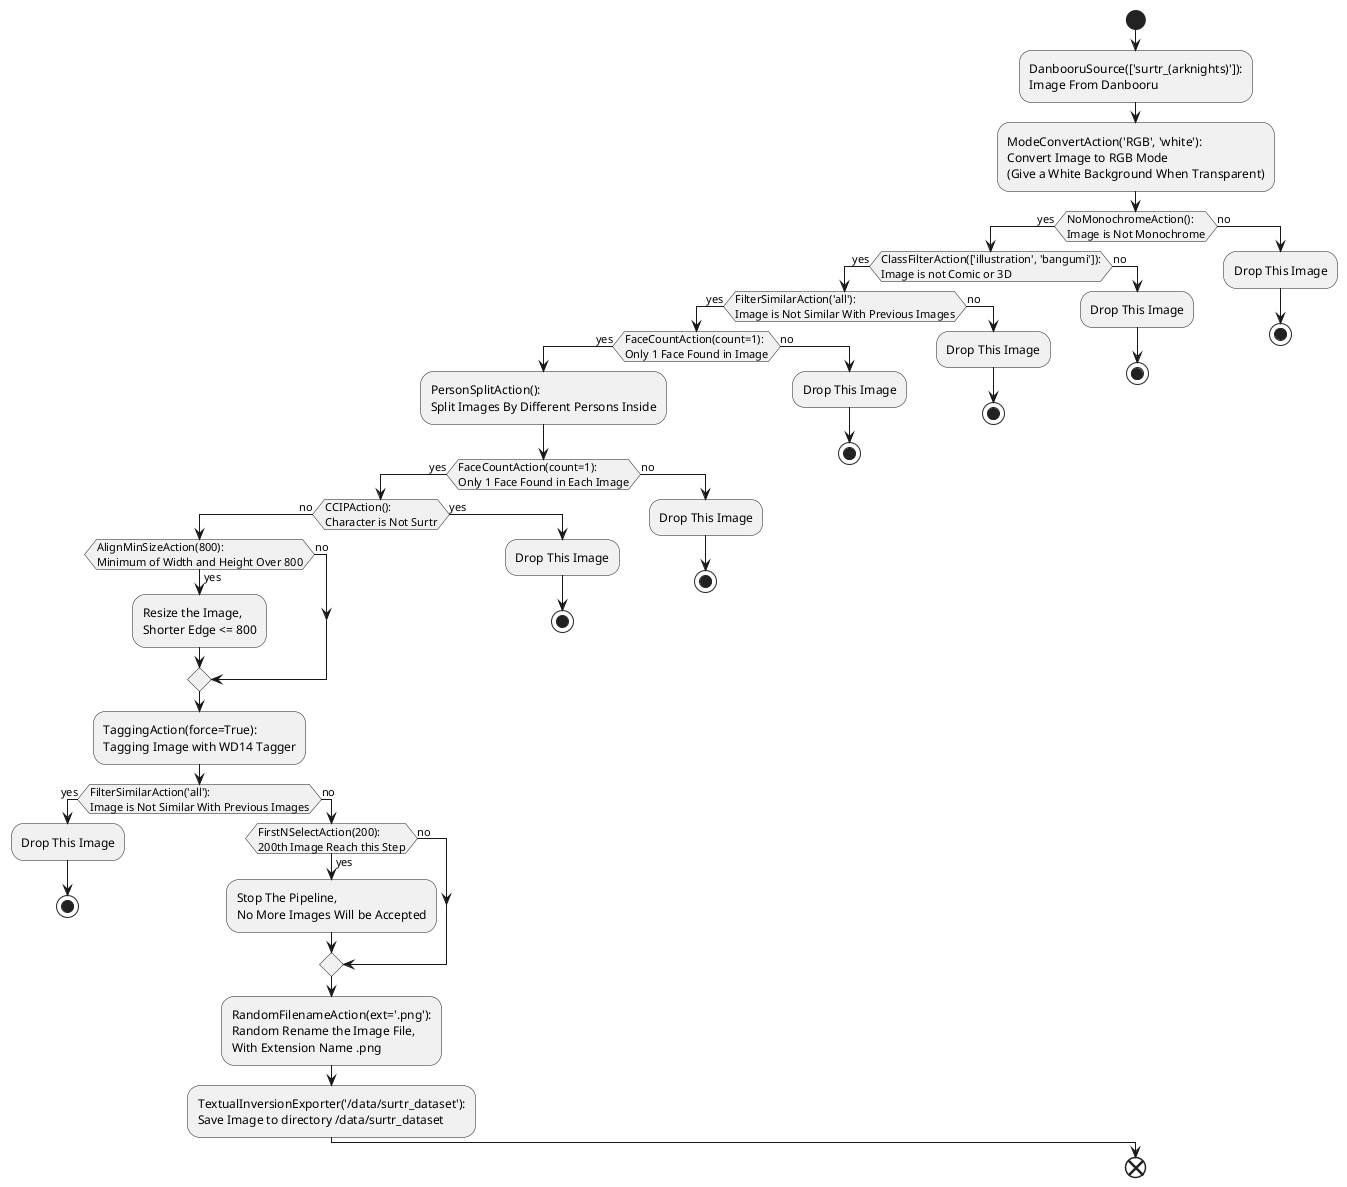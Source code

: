 @startuml
start
:DanbooruSource(['surtr_(arknights)']):\nImage From Danbooru;
:ModeConvertAction('RGB', 'white'):\nConvert Image to RGB Mode\n(Give a White Background When Transparent);

if (NoMonochromeAction():\nImage is Not Monochrome) then (yes)
  if (ClassFilterAction(['illustration', 'bangumi']):\nImage is not Comic or 3D) then (yes)
    if (FilterSimilarAction('all'):\nImage is Not Similar With Previous Images) then (yes)
      if (FaceCountAction(count=1):\nOnly 1 Face Found in Image) then (yes)
        :PersonSplitAction():\nSplit Images By Different Persons Inside;
        if (FaceCountAction(count=1):\nOnly 1 Face Found in Each Image) then (yes)
          if (CCIPAction():\nCharacter is Not Surtr) then (no)
            if (AlignMinSizeAction(800):\nMinimum of Width and Height Over 800) then (yes)
              :Resize the Image,\nShorter Edge <= 800;
            else (no)
            endif
            :TaggingAction(force=True):\nTagging Image with WD14 Tagger;
            if (FilterSimilarAction('all'):\nImage is Not Similar With Previous Images) then (yes)
              :Drop This Image;
              stop
            else (no)
              if (FirstNSelectAction(200):\n200th Image Reach this Step) then (yes)
                :Stop The Pipeline,\nNo More Images Will be Accepted;
              else (no)
              endif
              :RandomFilenameAction(ext='.png'):\nRandom Rename the Image File,\nWith Extension Name .png;
              :TextualInversionExporter('/data/surtr_dataset'):\nSave Image to directory /data/surtr_dataset;
            endif
          else (yes)
            :Drop This Image;
            stop
          endif
        else (no)
          :Drop This Image;
          stop
        endif
      else (no)
        :Drop This Image;
        stop
      endif
    else (no)
      :Drop This Image;
      stop
    endif
  else (no)
    :Drop This Image;
    stop
  endif
else (no)
  :Drop This Image;
  stop
endif
end
@enduml
